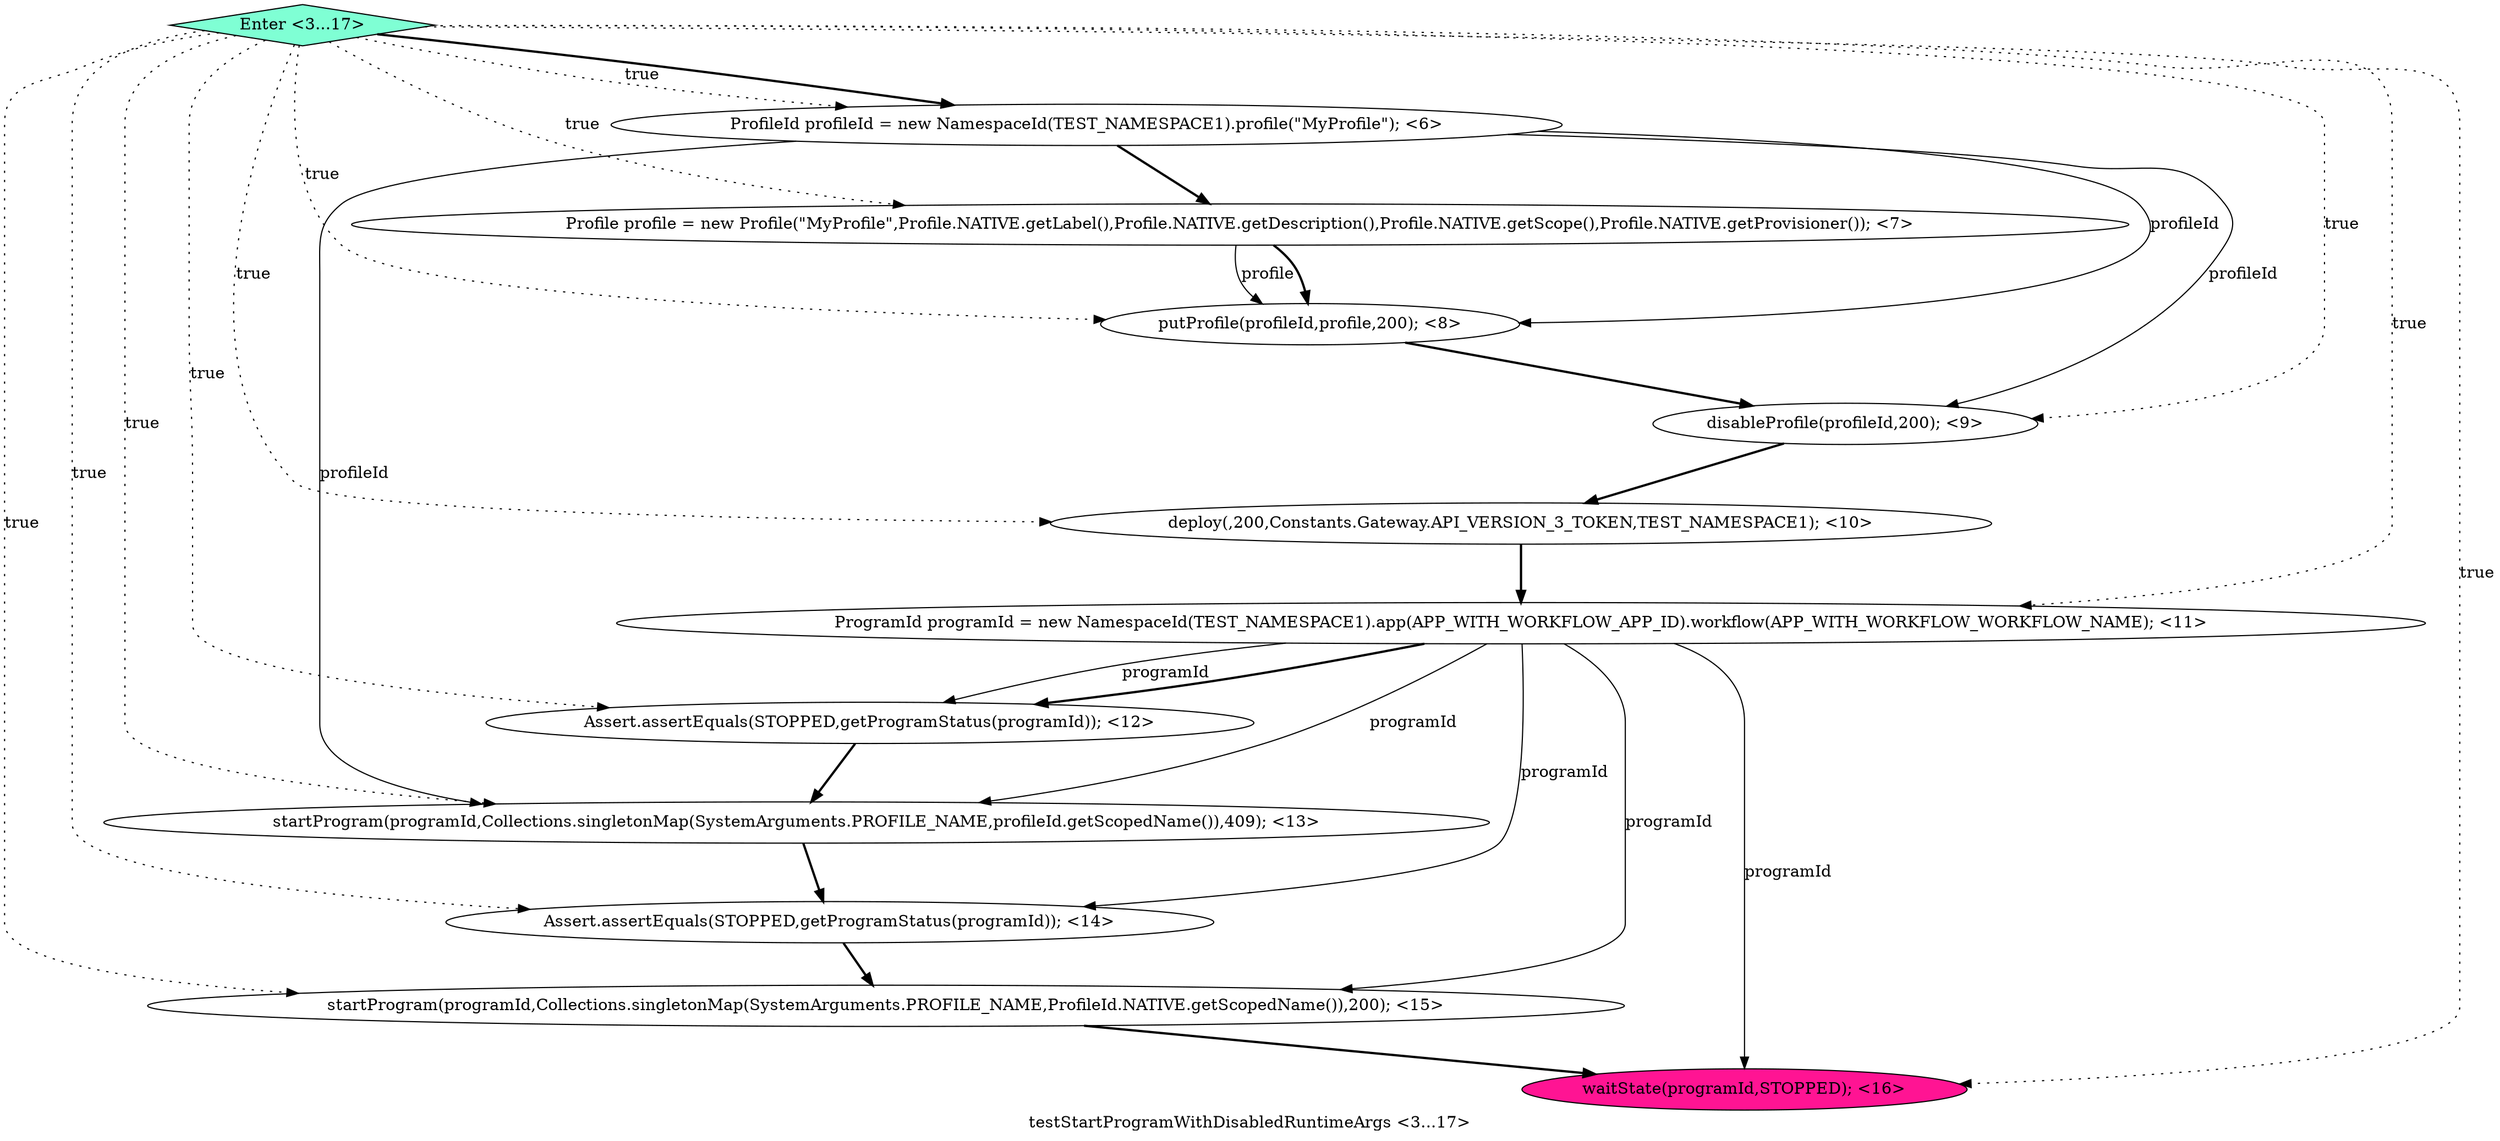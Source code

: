 digraph PDG {
label = "testStartProgramWithDisabledRuntimeArgs <3...17>";
0.9 [style = filled, label = "startProgram(programId,Collections.singletonMap(SystemArguments.PROFILE_NAME,ProfileId.NATIVE.getScopedName()),200); <15>", fillcolor = white, shape = ellipse];
0.5 [style = filled, label = "ProgramId programId = new NamespaceId(TEST_NAMESPACE1).app(APP_WITH_WORKFLOW_APP_ID).workflow(APP_WITH_WORKFLOW_WORKFLOW_NAME); <11>", fillcolor = white, shape = ellipse];
0.7 [style = filled, label = "startProgram(programId,Collections.singletonMap(SystemArguments.PROFILE_NAME,profileId.getScopedName()),409); <13>", fillcolor = white, shape = ellipse];
0.1 [style = filled, label = "Profile profile = new Profile(\"MyProfile\",Profile.NATIVE.getLabel(),Profile.NATIVE.getDescription(),Profile.NATIVE.getScope(),Profile.NATIVE.getProvisioner()); <7>", fillcolor = white, shape = ellipse];
0.2 [style = filled, label = "putProfile(profileId,profile,200); <8>", fillcolor = white, shape = ellipse];
0.6 [style = filled, label = "Assert.assertEquals(STOPPED,getProgramStatus(programId)); <12>", fillcolor = white, shape = ellipse];
0.10 [style = filled, label = "waitState(programId,STOPPED); <16>", fillcolor = deeppink, shape = ellipse];
0.0 [style = filled, label = "ProfileId profileId = new NamespaceId(TEST_NAMESPACE1).profile(\"MyProfile\"); <6>", fillcolor = white, shape = ellipse];
0.3 [style = filled, label = "disableProfile(profileId,200); <9>", fillcolor = white, shape = ellipse];
0.4 [style = filled, label = "deploy(,200,Constants.Gateway.API_VERSION_3_TOKEN,TEST_NAMESPACE1); <10>", fillcolor = white, shape = ellipse];
0.8 [style = filled, label = "Assert.assertEquals(STOPPED,getProgramStatus(programId)); <14>", fillcolor = white, shape = ellipse];
0.11 [style = filled, label = "Enter <3...17>", fillcolor = aquamarine, shape = diamond];
0.0 -> 0.1 [style = bold, label=""];
0.0 -> 0.2 [style = solid, label="profileId"];
0.0 -> 0.3 [style = solid, label="profileId"];
0.0 -> 0.7 [style = solid, label="profileId"];
0.1 -> 0.2 [style = solid, label="profile"];
0.1 -> 0.2 [style = bold, label=""];
0.2 -> 0.3 [style = bold, label=""];
0.3 -> 0.4 [style = bold, label=""];
0.4 -> 0.5 [style = bold, label=""];
0.5 -> 0.6 [style = solid, label="programId"];
0.5 -> 0.6 [style = bold, label=""];
0.5 -> 0.7 [style = solid, label="programId"];
0.5 -> 0.8 [style = solid, label="programId"];
0.5 -> 0.9 [style = solid, label="programId"];
0.5 -> 0.10 [style = solid, label="programId"];
0.6 -> 0.7 [style = bold, label=""];
0.7 -> 0.8 [style = bold, label=""];
0.8 -> 0.9 [style = bold, label=""];
0.9 -> 0.10 [style = bold, label=""];
0.11 -> 0.0 [style = dotted, label="true"];
0.11 -> 0.0 [style = bold, label=""];
0.11 -> 0.1 [style = dotted, label="true"];
0.11 -> 0.2 [style = dotted, label="true"];
0.11 -> 0.3 [style = dotted, label="true"];
0.11 -> 0.4 [style = dotted, label="true"];
0.11 -> 0.5 [style = dotted, label="true"];
0.11 -> 0.6 [style = dotted, label="true"];
0.11 -> 0.7 [style = dotted, label="true"];
0.11 -> 0.8 [style = dotted, label="true"];
0.11 -> 0.9 [style = dotted, label="true"];
0.11 -> 0.10 [style = dotted, label="true"];
}
